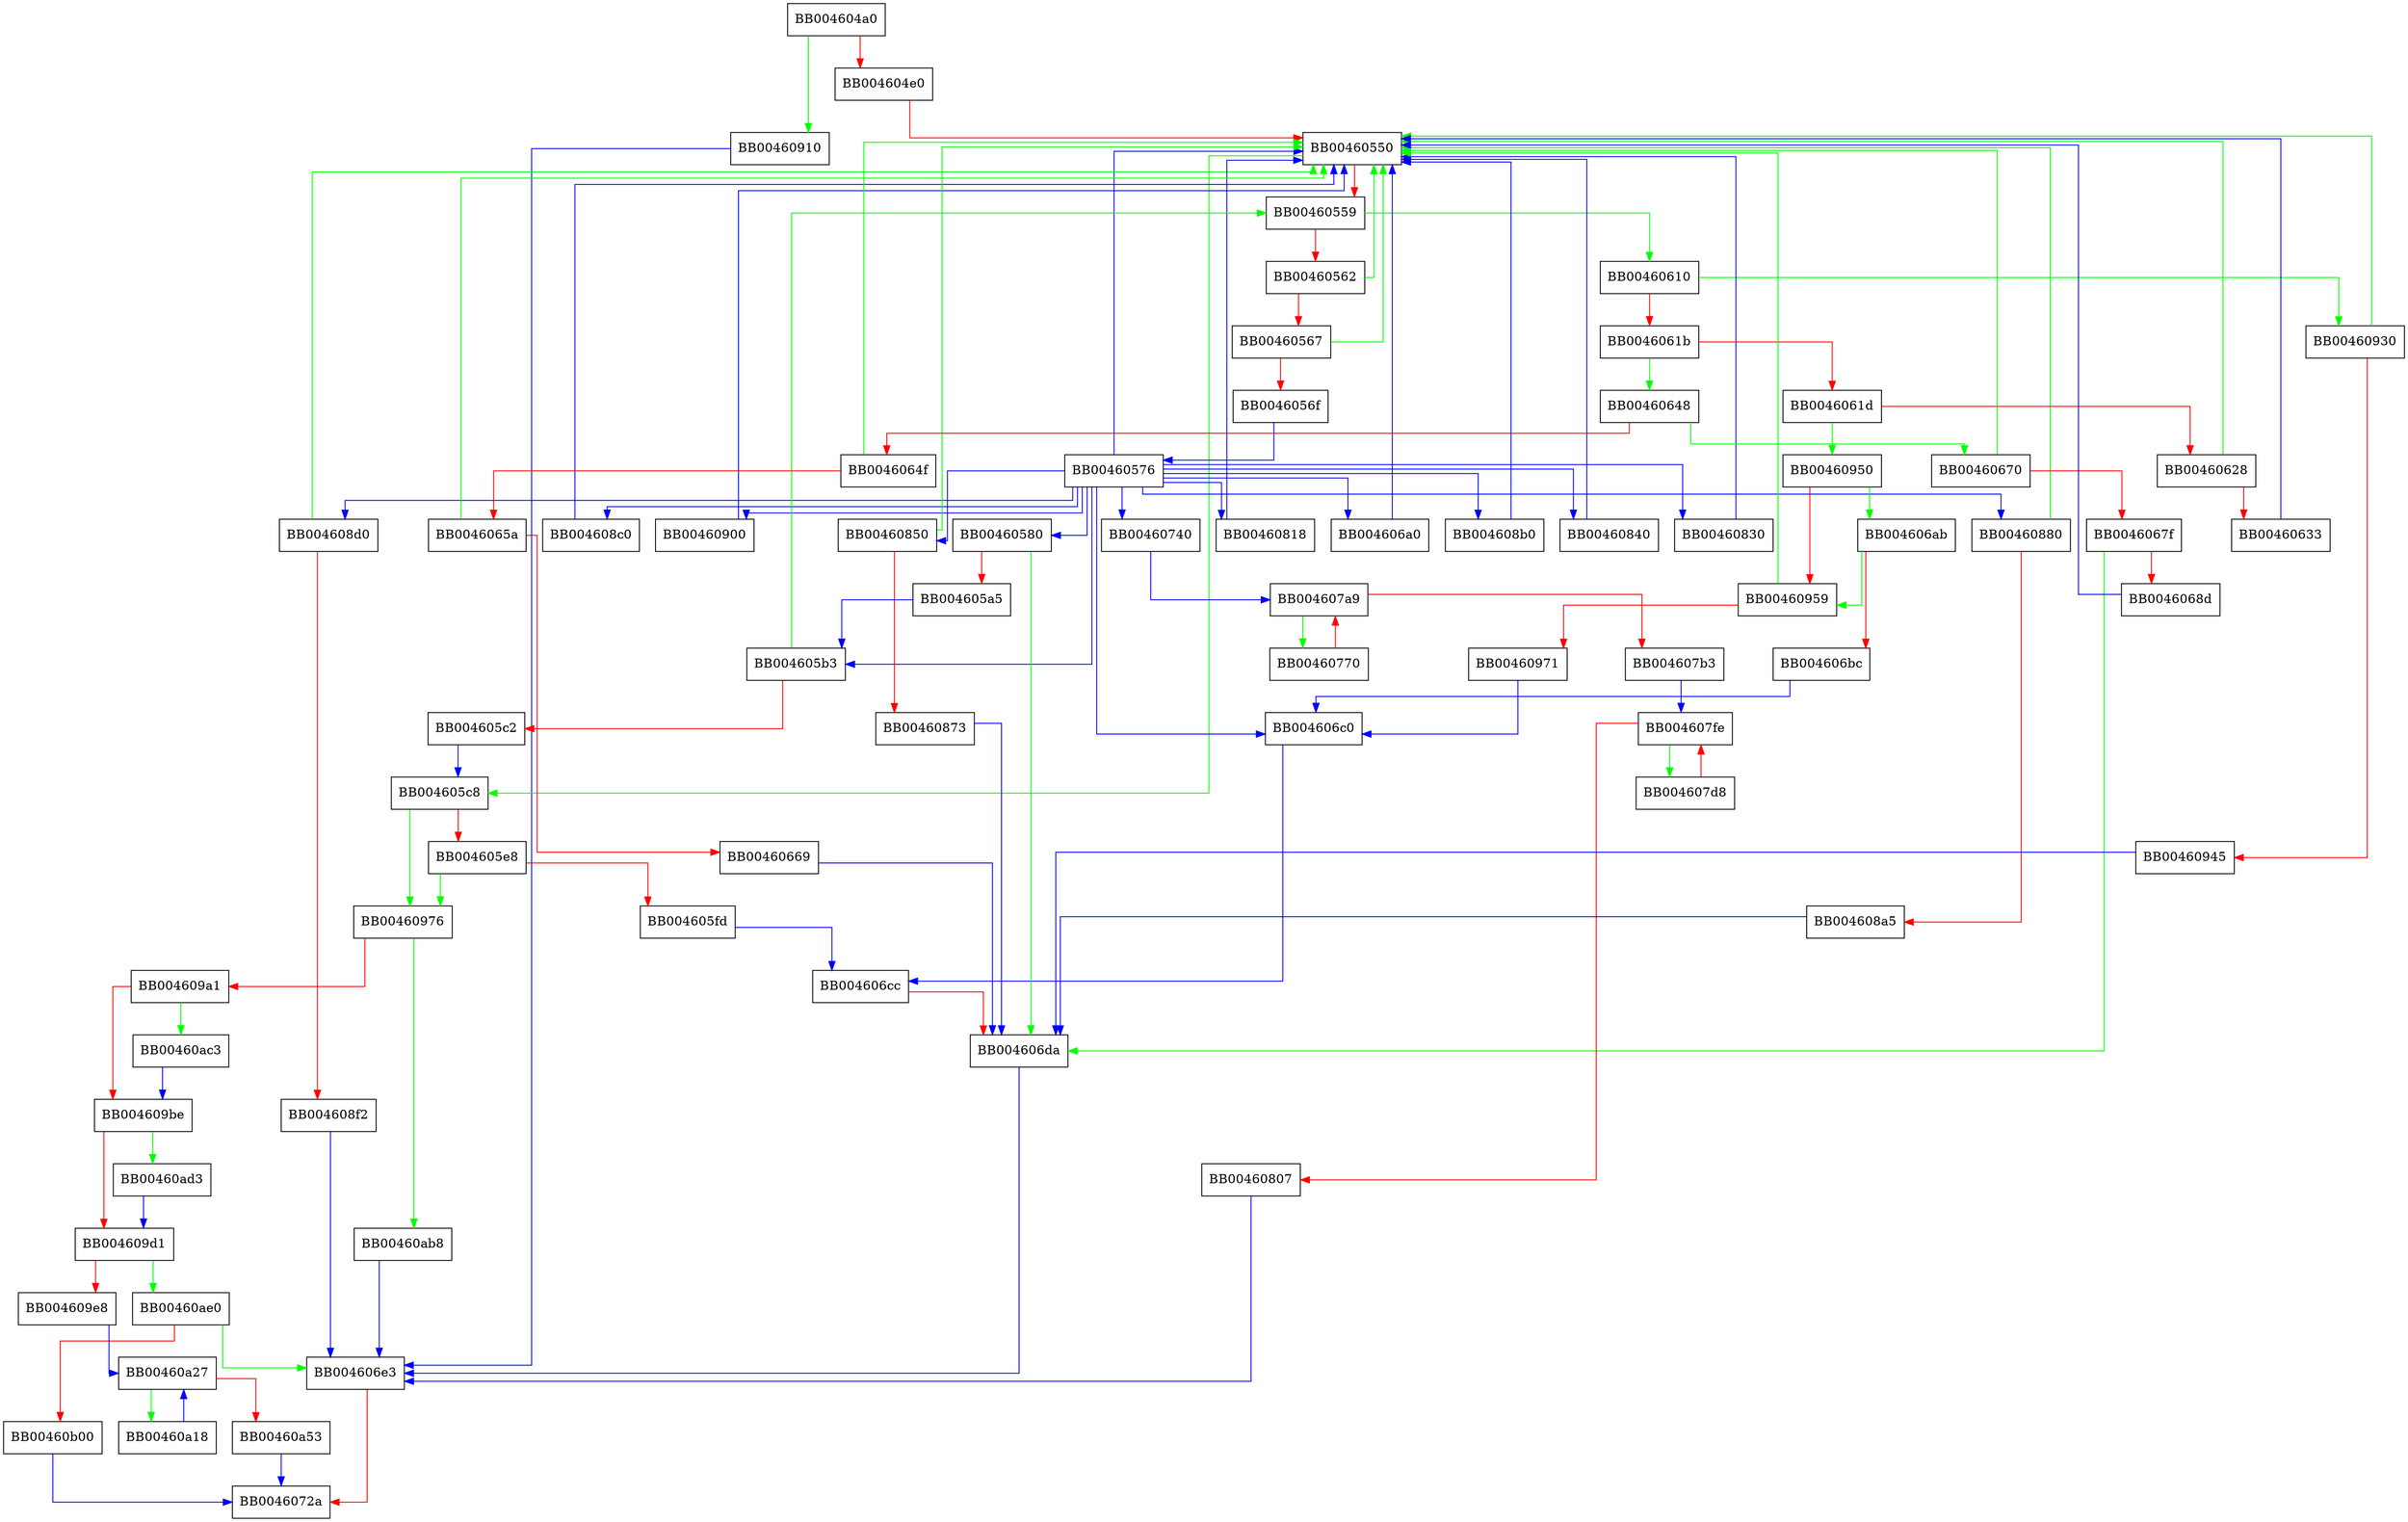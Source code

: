 digraph verify_main {
  node [shape="box"];
  graph [splines=ortho];
  BB004604a0 -> BB00460910 [color="green"];
  BB004604a0 -> BB004604e0 [color="red"];
  BB004604e0 -> BB00460550 [color="red"];
  BB00460550 -> BB004605c8 [color="green"];
  BB00460550 -> BB00460559 [color="red"];
  BB00460559 -> BB00460610 [color="green"];
  BB00460559 -> BB00460562 [color="red"];
  BB00460562 -> BB00460550 [color="green"];
  BB00460562 -> BB00460567 [color="red"];
  BB00460567 -> BB00460550 [color="green"];
  BB00460567 -> BB0046056f [color="red"];
  BB0046056f -> BB00460576 [color="blue"];
  BB00460576 -> BB004606c0 [color="blue"];
  BB00460576 -> BB00460550 [color="blue"];
  BB00460576 -> BB00460740 [color="blue"];
  BB00460576 -> BB004608d0 [color="blue"];
  BB00460576 -> BB004608c0 [color="blue"];
  BB00460576 -> BB00460900 [color="blue"];
  BB00460576 -> BB00460818 [color="blue"];
  BB00460576 -> BB004605b3 [color="blue"];
  BB00460576 -> BB004606a0 [color="blue"];
  BB00460576 -> BB004608b0 [color="blue"];
  BB00460576 -> BB00460880 [color="blue"];
  BB00460576 -> BB00460580 [color="blue"];
  BB00460576 -> BB00460850 [color="blue"];
  BB00460576 -> BB00460840 [color="blue"];
  BB00460576 -> BB00460830 [color="blue"];
  BB00460580 -> BB004606da [color="green"];
  BB00460580 -> BB004605a5 [color="red"];
  BB004605a5 -> BB004605b3 [color="blue"];
  BB004605b3 -> BB00460559 [color="green"];
  BB004605b3 -> BB004605c2 [color="red"];
  BB004605c2 -> BB004605c8 [color="blue"];
  BB004605c8 -> BB00460976 [color="green"];
  BB004605c8 -> BB004605e8 [color="red"];
  BB004605e8 -> BB00460976 [color="green"];
  BB004605e8 -> BB004605fd [color="red"];
  BB004605fd -> BB004606cc [color="blue"];
  BB00460610 -> BB00460930 [color="green"];
  BB00460610 -> BB0046061b [color="red"];
  BB0046061b -> BB00460648 [color="green"];
  BB0046061b -> BB0046061d [color="red"];
  BB0046061d -> BB00460950 [color="green"];
  BB0046061d -> BB00460628 [color="red"];
  BB00460628 -> BB00460550 [color="green"];
  BB00460628 -> BB00460633 [color="red"];
  BB00460633 -> BB00460550 [color="blue"];
  BB00460648 -> BB00460670 [color="green"];
  BB00460648 -> BB0046064f [color="red"];
  BB0046064f -> BB00460550 [color="green"];
  BB0046064f -> BB0046065a [color="red"];
  BB0046065a -> BB00460550 [color="green"];
  BB0046065a -> BB00460669 [color="red"];
  BB00460669 -> BB004606da [color="blue"];
  BB00460670 -> BB00460550 [color="green"];
  BB00460670 -> BB0046067f [color="red"];
  BB0046067f -> BB004606da [color="green"];
  BB0046067f -> BB0046068d [color="red"];
  BB0046068d -> BB00460550 [color="blue"];
  BB004606a0 -> BB00460550 [color="blue"];
  BB004606ab -> BB00460959 [color="green"];
  BB004606ab -> BB004606bc [color="red"];
  BB004606bc -> BB004606c0 [color="blue"];
  BB004606c0 -> BB004606cc [color="blue"];
  BB004606cc -> BB004606da [color="red"];
  BB004606da -> BB004606e3 [color="blue"];
  BB004606e3 -> BB0046072a [color="red"];
  BB00460740 -> BB004607a9 [color="blue"];
  BB00460770 -> BB004607a9 [color="red"];
  BB004607a9 -> BB00460770 [color="green"];
  BB004607a9 -> BB004607b3 [color="red"];
  BB004607b3 -> BB004607fe [color="blue"];
  BB004607d8 -> BB004607fe [color="red"];
  BB004607fe -> BB004607d8 [color="green"];
  BB004607fe -> BB00460807 [color="red"];
  BB00460807 -> BB004606e3 [color="blue"];
  BB00460818 -> BB00460550 [color="blue"];
  BB00460830 -> BB00460550 [color="blue"];
  BB00460840 -> BB00460550 [color="blue"];
  BB00460850 -> BB00460550 [color="green"];
  BB00460850 -> BB00460873 [color="red"];
  BB00460873 -> BB004606da [color="blue"];
  BB00460880 -> BB00460550 [color="green"];
  BB00460880 -> BB004608a5 [color="red"];
  BB004608a5 -> BB004606da [color="blue"];
  BB004608b0 -> BB00460550 [color="blue"];
  BB004608c0 -> BB00460550 [color="blue"];
  BB004608d0 -> BB00460550 [color="green"];
  BB004608d0 -> BB004608f2 [color="red"];
  BB004608f2 -> BB004606e3 [color="blue"];
  BB00460900 -> BB00460550 [color="blue"];
  BB00460910 -> BB004606e3 [color="blue"];
  BB00460930 -> BB00460550 [color="green"];
  BB00460930 -> BB00460945 [color="red"];
  BB00460945 -> BB004606da [color="blue"];
  BB00460950 -> BB004606ab [color="green"];
  BB00460950 -> BB00460959 [color="red"];
  BB00460959 -> BB00460550 [color="green"];
  BB00460959 -> BB00460971 [color="red"];
  BB00460971 -> BB004606c0 [color="blue"];
  BB00460976 -> BB00460ab8 [color="green"];
  BB00460976 -> BB004609a1 [color="red"];
  BB004609a1 -> BB00460ac3 [color="green"];
  BB004609a1 -> BB004609be [color="red"];
  BB004609be -> BB00460ad3 [color="green"];
  BB004609be -> BB004609d1 [color="red"];
  BB004609d1 -> BB00460ae0 [color="green"];
  BB004609d1 -> BB004609e8 [color="red"];
  BB004609e8 -> BB00460a27 [color="blue"];
  BB00460a18 -> BB00460a27 [color="blue"];
  BB00460a27 -> BB00460a18 [color="green"];
  BB00460a27 -> BB00460a53 [color="red"];
  BB00460a53 -> BB0046072a [color="blue"];
  BB00460ab8 -> BB004606e3 [color="blue"];
  BB00460ac3 -> BB004609be [color="blue"];
  BB00460ad3 -> BB004609d1 [color="blue"];
  BB00460ae0 -> BB004606e3 [color="green"];
  BB00460ae0 -> BB00460b00 [color="red"];
  BB00460b00 -> BB0046072a [color="blue"];
}